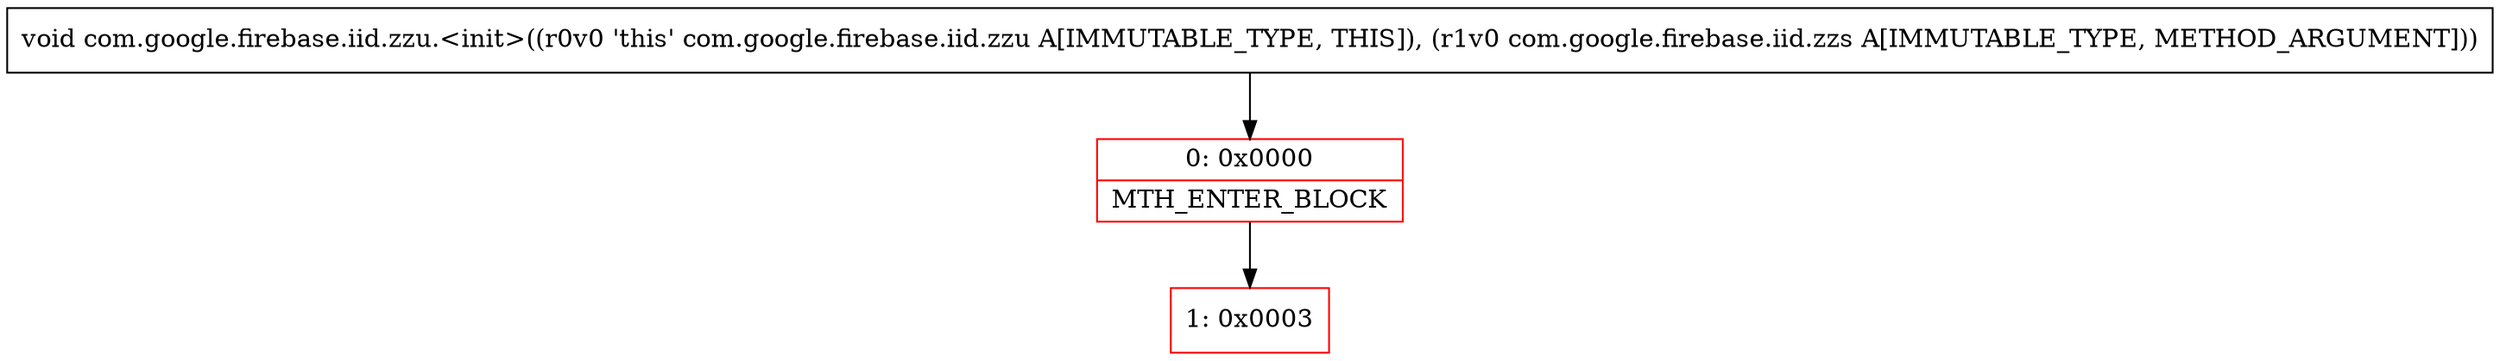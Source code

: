 digraph "CFG forcom.google.firebase.iid.zzu.\<init\>(Lcom\/google\/firebase\/iid\/zzs;)V" {
subgraph cluster_Region_815392913 {
label = "R(0)";
node [shape=record,color=blue];
}
Node_0 [shape=record,color=red,label="{0\:\ 0x0000|MTH_ENTER_BLOCK\l}"];
Node_1 [shape=record,color=red,label="{1\:\ 0x0003}"];
MethodNode[shape=record,label="{void com.google.firebase.iid.zzu.\<init\>((r0v0 'this' com.google.firebase.iid.zzu A[IMMUTABLE_TYPE, THIS]), (r1v0 com.google.firebase.iid.zzs A[IMMUTABLE_TYPE, METHOD_ARGUMENT])) }"];
MethodNode -> Node_0;
Node_0 -> Node_1;
}

